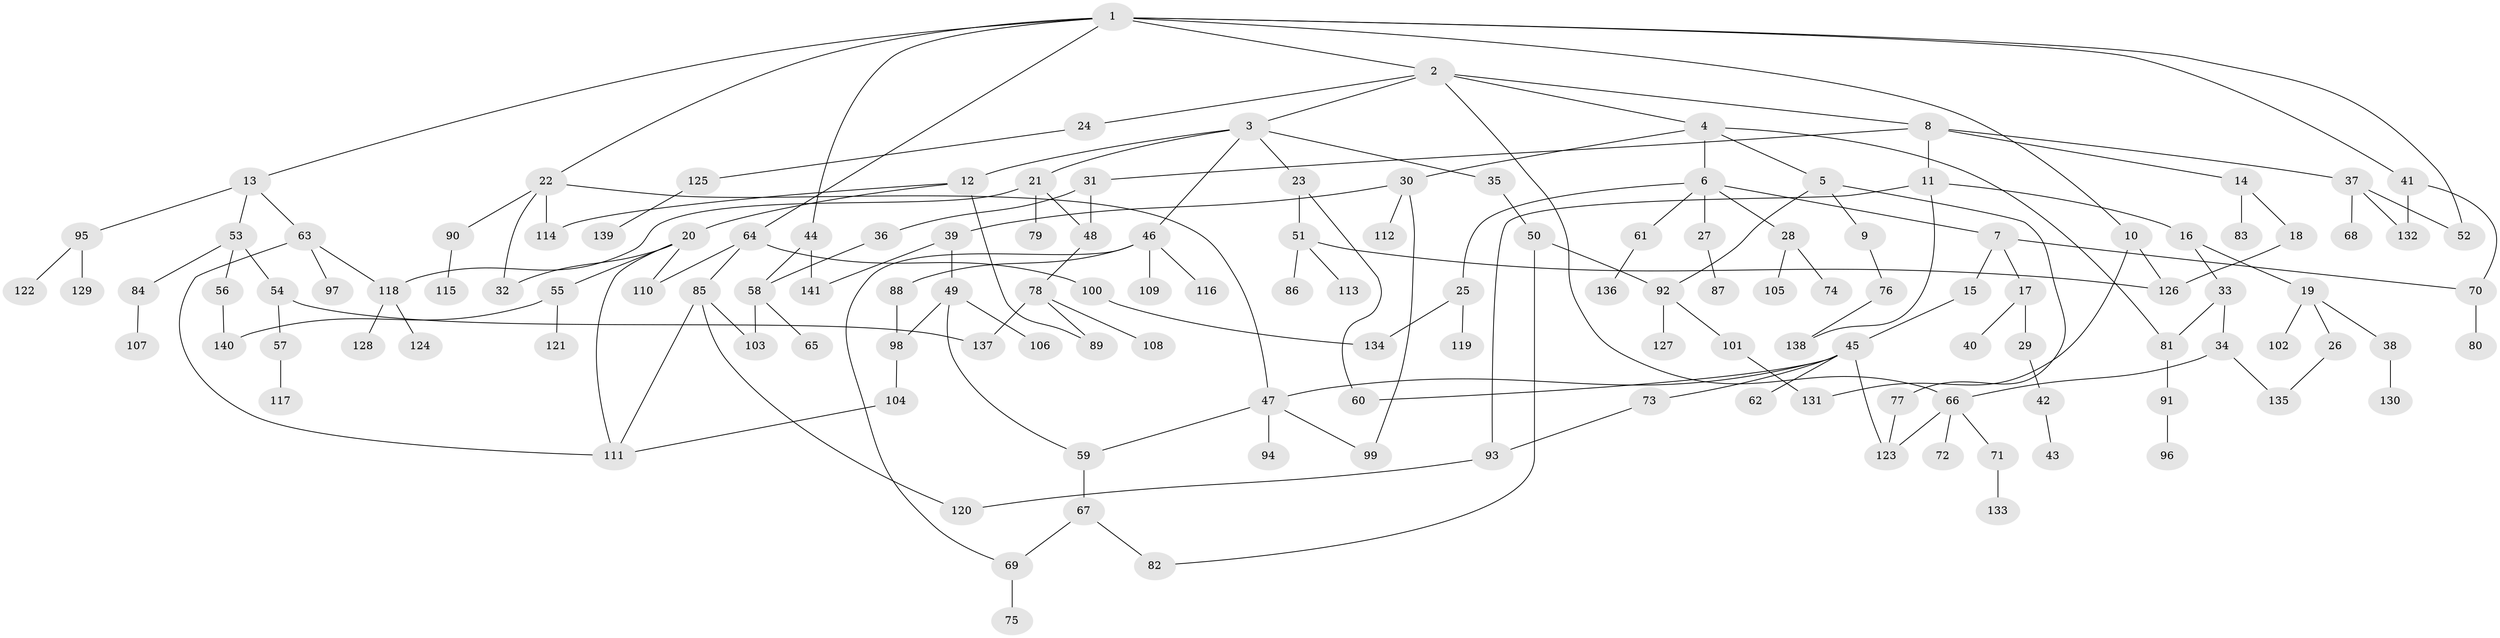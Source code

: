 // Generated by graph-tools (version 1.1) at 2025/10/02/27/25 16:10:54]
// undirected, 141 vertices, 177 edges
graph export_dot {
graph [start="1"]
  node [color=gray90,style=filled];
  1;
  2;
  3;
  4;
  5;
  6;
  7;
  8;
  9;
  10;
  11;
  12;
  13;
  14;
  15;
  16;
  17;
  18;
  19;
  20;
  21;
  22;
  23;
  24;
  25;
  26;
  27;
  28;
  29;
  30;
  31;
  32;
  33;
  34;
  35;
  36;
  37;
  38;
  39;
  40;
  41;
  42;
  43;
  44;
  45;
  46;
  47;
  48;
  49;
  50;
  51;
  52;
  53;
  54;
  55;
  56;
  57;
  58;
  59;
  60;
  61;
  62;
  63;
  64;
  65;
  66;
  67;
  68;
  69;
  70;
  71;
  72;
  73;
  74;
  75;
  76;
  77;
  78;
  79;
  80;
  81;
  82;
  83;
  84;
  85;
  86;
  87;
  88;
  89;
  90;
  91;
  92;
  93;
  94;
  95;
  96;
  97;
  98;
  99;
  100;
  101;
  102;
  103;
  104;
  105;
  106;
  107;
  108;
  109;
  110;
  111;
  112;
  113;
  114;
  115;
  116;
  117;
  118;
  119;
  120;
  121;
  122;
  123;
  124;
  125;
  126;
  127;
  128;
  129;
  130;
  131;
  132;
  133;
  134;
  135;
  136;
  137;
  138;
  139;
  140;
  141;
  1 -- 2;
  1 -- 10;
  1 -- 13;
  1 -- 22;
  1 -- 41;
  1 -- 44;
  1 -- 52;
  1 -- 64;
  2 -- 3;
  2 -- 4;
  2 -- 8;
  2 -- 24;
  2 -- 66;
  3 -- 12;
  3 -- 21;
  3 -- 23;
  3 -- 35;
  3 -- 46;
  4 -- 5;
  4 -- 6;
  4 -- 30;
  4 -- 81;
  5 -- 9;
  5 -- 77;
  5 -- 92;
  6 -- 7;
  6 -- 25;
  6 -- 27;
  6 -- 28;
  6 -- 61;
  7 -- 15;
  7 -- 17;
  7 -- 70;
  8 -- 11;
  8 -- 14;
  8 -- 31;
  8 -- 37;
  9 -- 76;
  10 -- 126;
  10 -- 131;
  11 -- 16;
  11 -- 93;
  11 -- 138;
  12 -- 20;
  12 -- 89;
  12 -- 114;
  13 -- 53;
  13 -- 63;
  13 -- 95;
  14 -- 18;
  14 -- 83;
  15 -- 45;
  16 -- 19;
  16 -- 33;
  17 -- 29;
  17 -- 40;
  18 -- 126;
  19 -- 26;
  19 -- 38;
  19 -- 102;
  20 -- 32;
  20 -- 55;
  20 -- 110;
  20 -- 111;
  21 -- 79;
  21 -- 48;
  21 -- 118;
  22 -- 47;
  22 -- 90;
  22 -- 114;
  22 -- 32;
  23 -- 51;
  23 -- 60;
  24 -- 125;
  25 -- 119;
  25 -- 134;
  26 -- 135;
  27 -- 87;
  28 -- 74;
  28 -- 105;
  29 -- 42;
  30 -- 39;
  30 -- 112;
  30 -- 99;
  31 -- 36;
  31 -- 48;
  33 -- 34;
  33 -- 81;
  34 -- 66;
  34 -- 135;
  35 -- 50;
  36 -- 58;
  37 -- 68;
  37 -- 132;
  37 -- 52;
  38 -- 130;
  39 -- 49;
  39 -- 141;
  41 -- 70;
  41 -- 132;
  42 -- 43;
  44 -- 58;
  44 -- 141;
  45 -- 62;
  45 -- 73;
  45 -- 123;
  45 -- 60;
  45 -- 47;
  46 -- 69;
  46 -- 88;
  46 -- 109;
  46 -- 116;
  47 -- 94;
  47 -- 99;
  47 -- 59;
  48 -- 78;
  49 -- 59;
  49 -- 106;
  49 -- 98;
  50 -- 82;
  50 -- 92;
  51 -- 86;
  51 -- 113;
  51 -- 126;
  53 -- 54;
  53 -- 56;
  53 -- 84;
  54 -- 57;
  54 -- 137;
  55 -- 121;
  55 -- 140;
  56 -- 140;
  57 -- 117;
  58 -- 65;
  58 -- 103;
  59 -- 67;
  61 -- 136;
  63 -- 97;
  63 -- 111;
  63 -- 118;
  64 -- 85;
  64 -- 100;
  64 -- 110;
  66 -- 71;
  66 -- 72;
  66 -- 123;
  67 -- 82;
  67 -- 69;
  69 -- 75;
  70 -- 80;
  71 -- 133;
  73 -- 93;
  76 -- 138;
  77 -- 123;
  78 -- 89;
  78 -- 108;
  78 -- 137;
  81 -- 91;
  84 -- 107;
  85 -- 103;
  85 -- 111;
  85 -- 120;
  88 -- 98;
  90 -- 115;
  91 -- 96;
  92 -- 101;
  92 -- 127;
  93 -- 120;
  95 -- 122;
  95 -- 129;
  98 -- 104;
  100 -- 134;
  101 -- 131;
  104 -- 111;
  118 -- 124;
  118 -- 128;
  125 -- 139;
}
